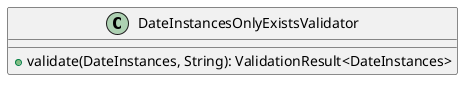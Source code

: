 @startuml

    class DateInstancesOnlyExistsValidator [[DateInstancesOnlyExistsValidator.html]] {
        +validate(DateInstances, String): ValidationResult<DateInstances>
    }

@enduml
